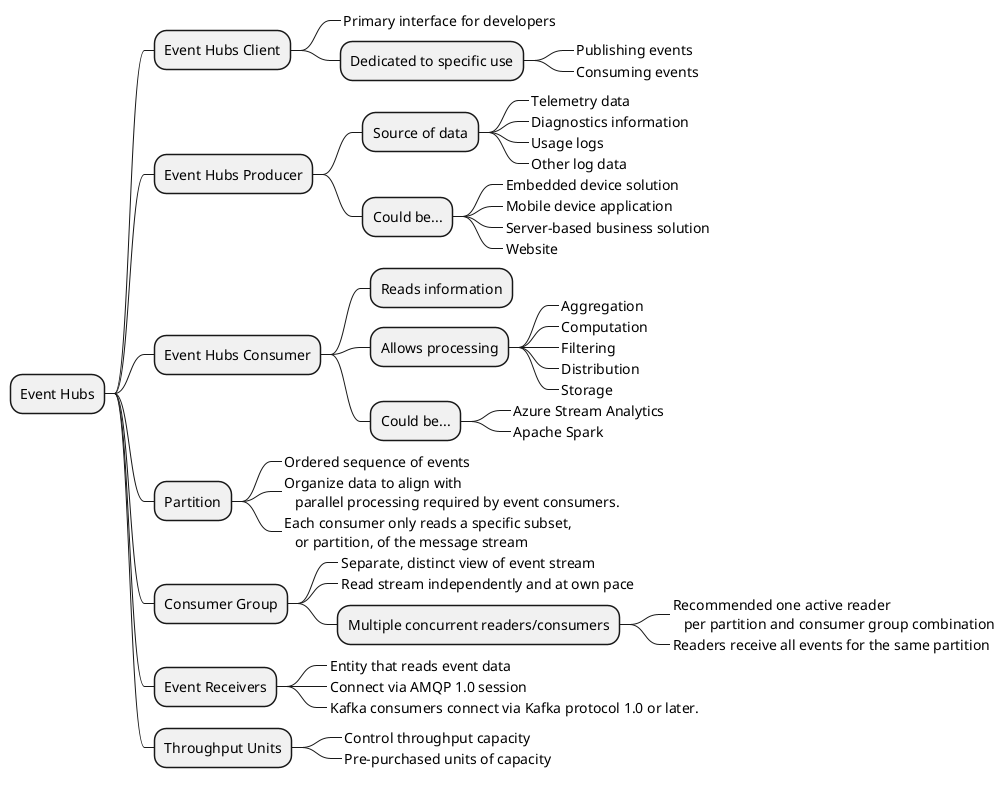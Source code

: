 @startmindmap
+ Event Hubs
++ Event Hubs Client
+++_ Primary interface for developers
+++ Dedicated to specific use
++++_ Publishing events
++++_ Consuming events
++ Event Hubs Producer
+++ Source of data
++++_ Telemetry data
++++_ Diagnostics information
++++_ Usage logs
++++_ Other log data
+++ Could be...
++++_ Embedded device solution
++++_ Mobile device application
++++_ Server-based business solution
++++_ Website
++ Event Hubs Consumer
+++ Reads information
+++ Allows processing
++++_ Aggregation
++++_ Computation
++++_ Filtering
++++_ Distribution
++++_ Storage
+++ Could be...
++++_ Azure Stream Analytics
++++_ Apache Spark
++ Partition
+++_ Ordered sequence of events
+++_ Organize data to align with\n   parallel processing required by event consumers.
+++_ Each consumer only reads a specific subset,\n   or partition, of the message stream
++ Consumer Group
+++_ Separate, distinct view of event stream
+++_ Read stream independently and at own pace
+++ Multiple concurrent readers/consumers
++++_ Recommended one active reader\n   per partition and consumer group combination
++++_ Readers receive all events for the same partition
++ Event Receivers
+++_ Entity that reads event data
+++_ Connect via AMQP 1.0 session
+++_ Kafka consumers connect via Kafka protocol 1.0 or later.
++ Throughput Units
+++_ Control throughput capacity
+++_ Pre-purchased units of capacity
@endmindmap
